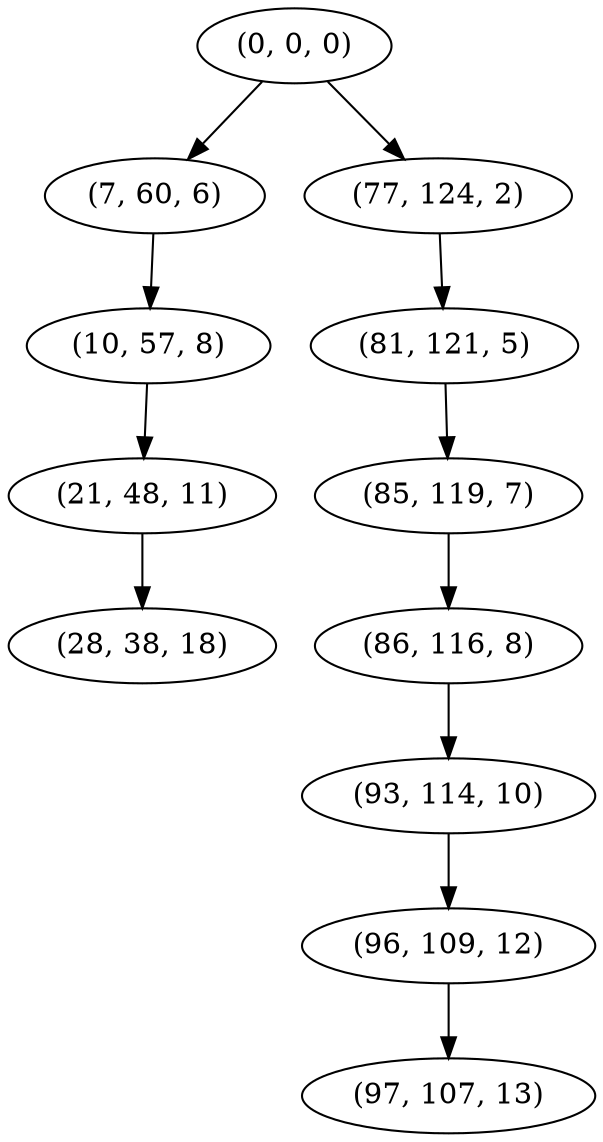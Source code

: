digraph tree {
    "(0, 0, 0)";
    "(7, 60, 6)";
    "(10, 57, 8)";
    "(21, 48, 11)";
    "(28, 38, 18)";
    "(77, 124, 2)";
    "(81, 121, 5)";
    "(85, 119, 7)";
    "(86, 116, 8)";
    "(93, 114, 10)";
    "(96, 109, 12)";
    "(97, 107, 13)";
    "(0, 0, 0)" -> "(7, 60, 6)";
    "(0, 0, 0)" -> "(77, 124, 2)";
    "(7, 60, 6)" -> "(10, 57, 8)";
    "(10, 57, 8)" -> "(21, 48, 11)";
    "(21, 48, 11)" -> "(28, 38, 18)";
    "(77, 124, 2)" -> "(81, 121, 5)";
    "(81, 121, 5)" -> "(85, 119, 7)";
    "(85, 119, 7)" -> "(86, 116, 8)";
    "(86, 116, 8)" -> "(93, 114, 10)";
    "(93, 114, 10)" -> "(96, 109, 12)";
    "(96, 109, 12)" -> "(97, 107, 13)";
}
